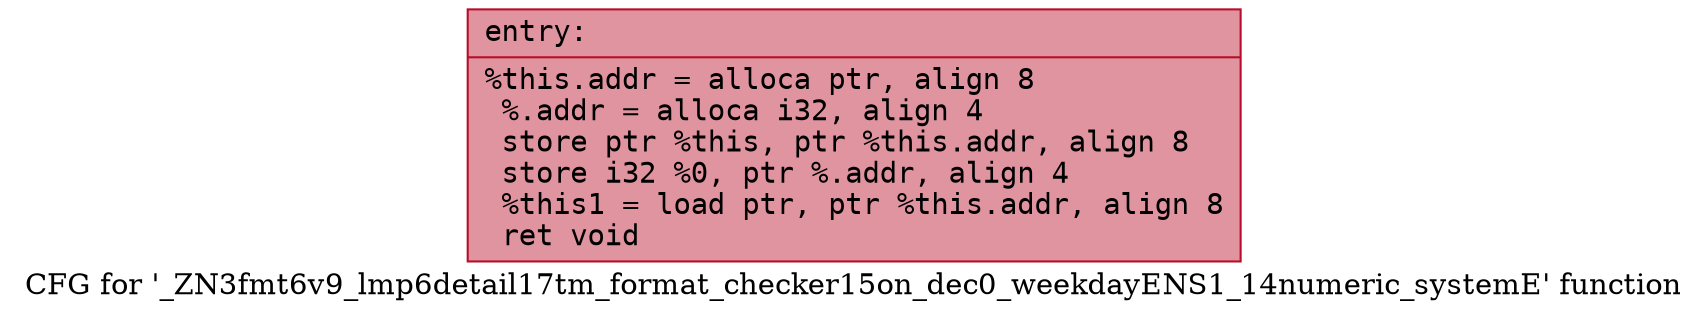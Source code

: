 digraph "CFG for '_ZN3fmt6v9_lmp6detail17tm_format_checker15on_dec0_weekdayENS1_14numeric_systemE' function" {
	label="CFG for '_ZN3fmt6v9_lmp6detail17tm_format_checker15on_dec0_weekdayENS1_14numeric_systemE' function";

	Node0x5584168ee140 [shape=record,color="#b70d28ff", style=filled, fillcolor="#b70d2870" fontname="Courier",label="{entry:\l|  %this.addr = alloca ptr, align 8\l  %.addr = alloca i32, align 4\l  store ptr %this, ptr %this.addr, align 8\l  store i32 %0, ptr %.addr, align 4\l  %this1 = load ptr, ptr %this.addr, align 8\l  ret void\l}"];
}
